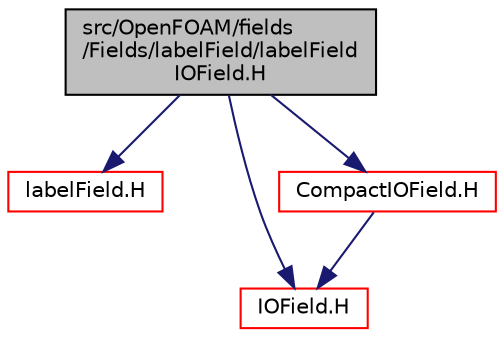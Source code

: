 digraph "src/OpenFOAM/fields/Fields/labelField/labelFieldIOField.H"
{
  bgcolor="transparent";
  edge [fontname="Helvetica",fontsize="10",labelfontname="Helvetica",labelfontsize="10"];
  node [fontname="Helvetica",fontsize="10",shape=record];
  Node1 [label="src/OpenFOAM/fields\l/Fields/labelField/labelField\lIOField.H",height=0.2,width=0.4,color="black", fillcolor="grey75", style="filled", fontcolor="black"];
  Node1 -> Node2 [color="midnightblue",fontsize="10",style="solid",fontname="Helvetica"];
  Node2 [label="labelField.H",height=0.2,width=0.4,color="red",URL="$a07955.html"];
  Node1 -> Node3 [color="midnightblue",fontsize="10",style="solid",fontname="Helvetica"];
  Node3 [label="IOField.H",height=0.2,width=0.4,color="red",URL="$a07760.html"];
  Node1 -> Node4 [color="midnightblue",fontsize="10",style="solid",fontname="Helvetica"];
  Node4 [label="CompactIOField.H",height=0.2,width=0.4,color="red",URL="$a07753.html"];
  Node4 -> Node3 [color="midnightblue",fontsize="10",style="solid",fontname="Helvetica"];
}
